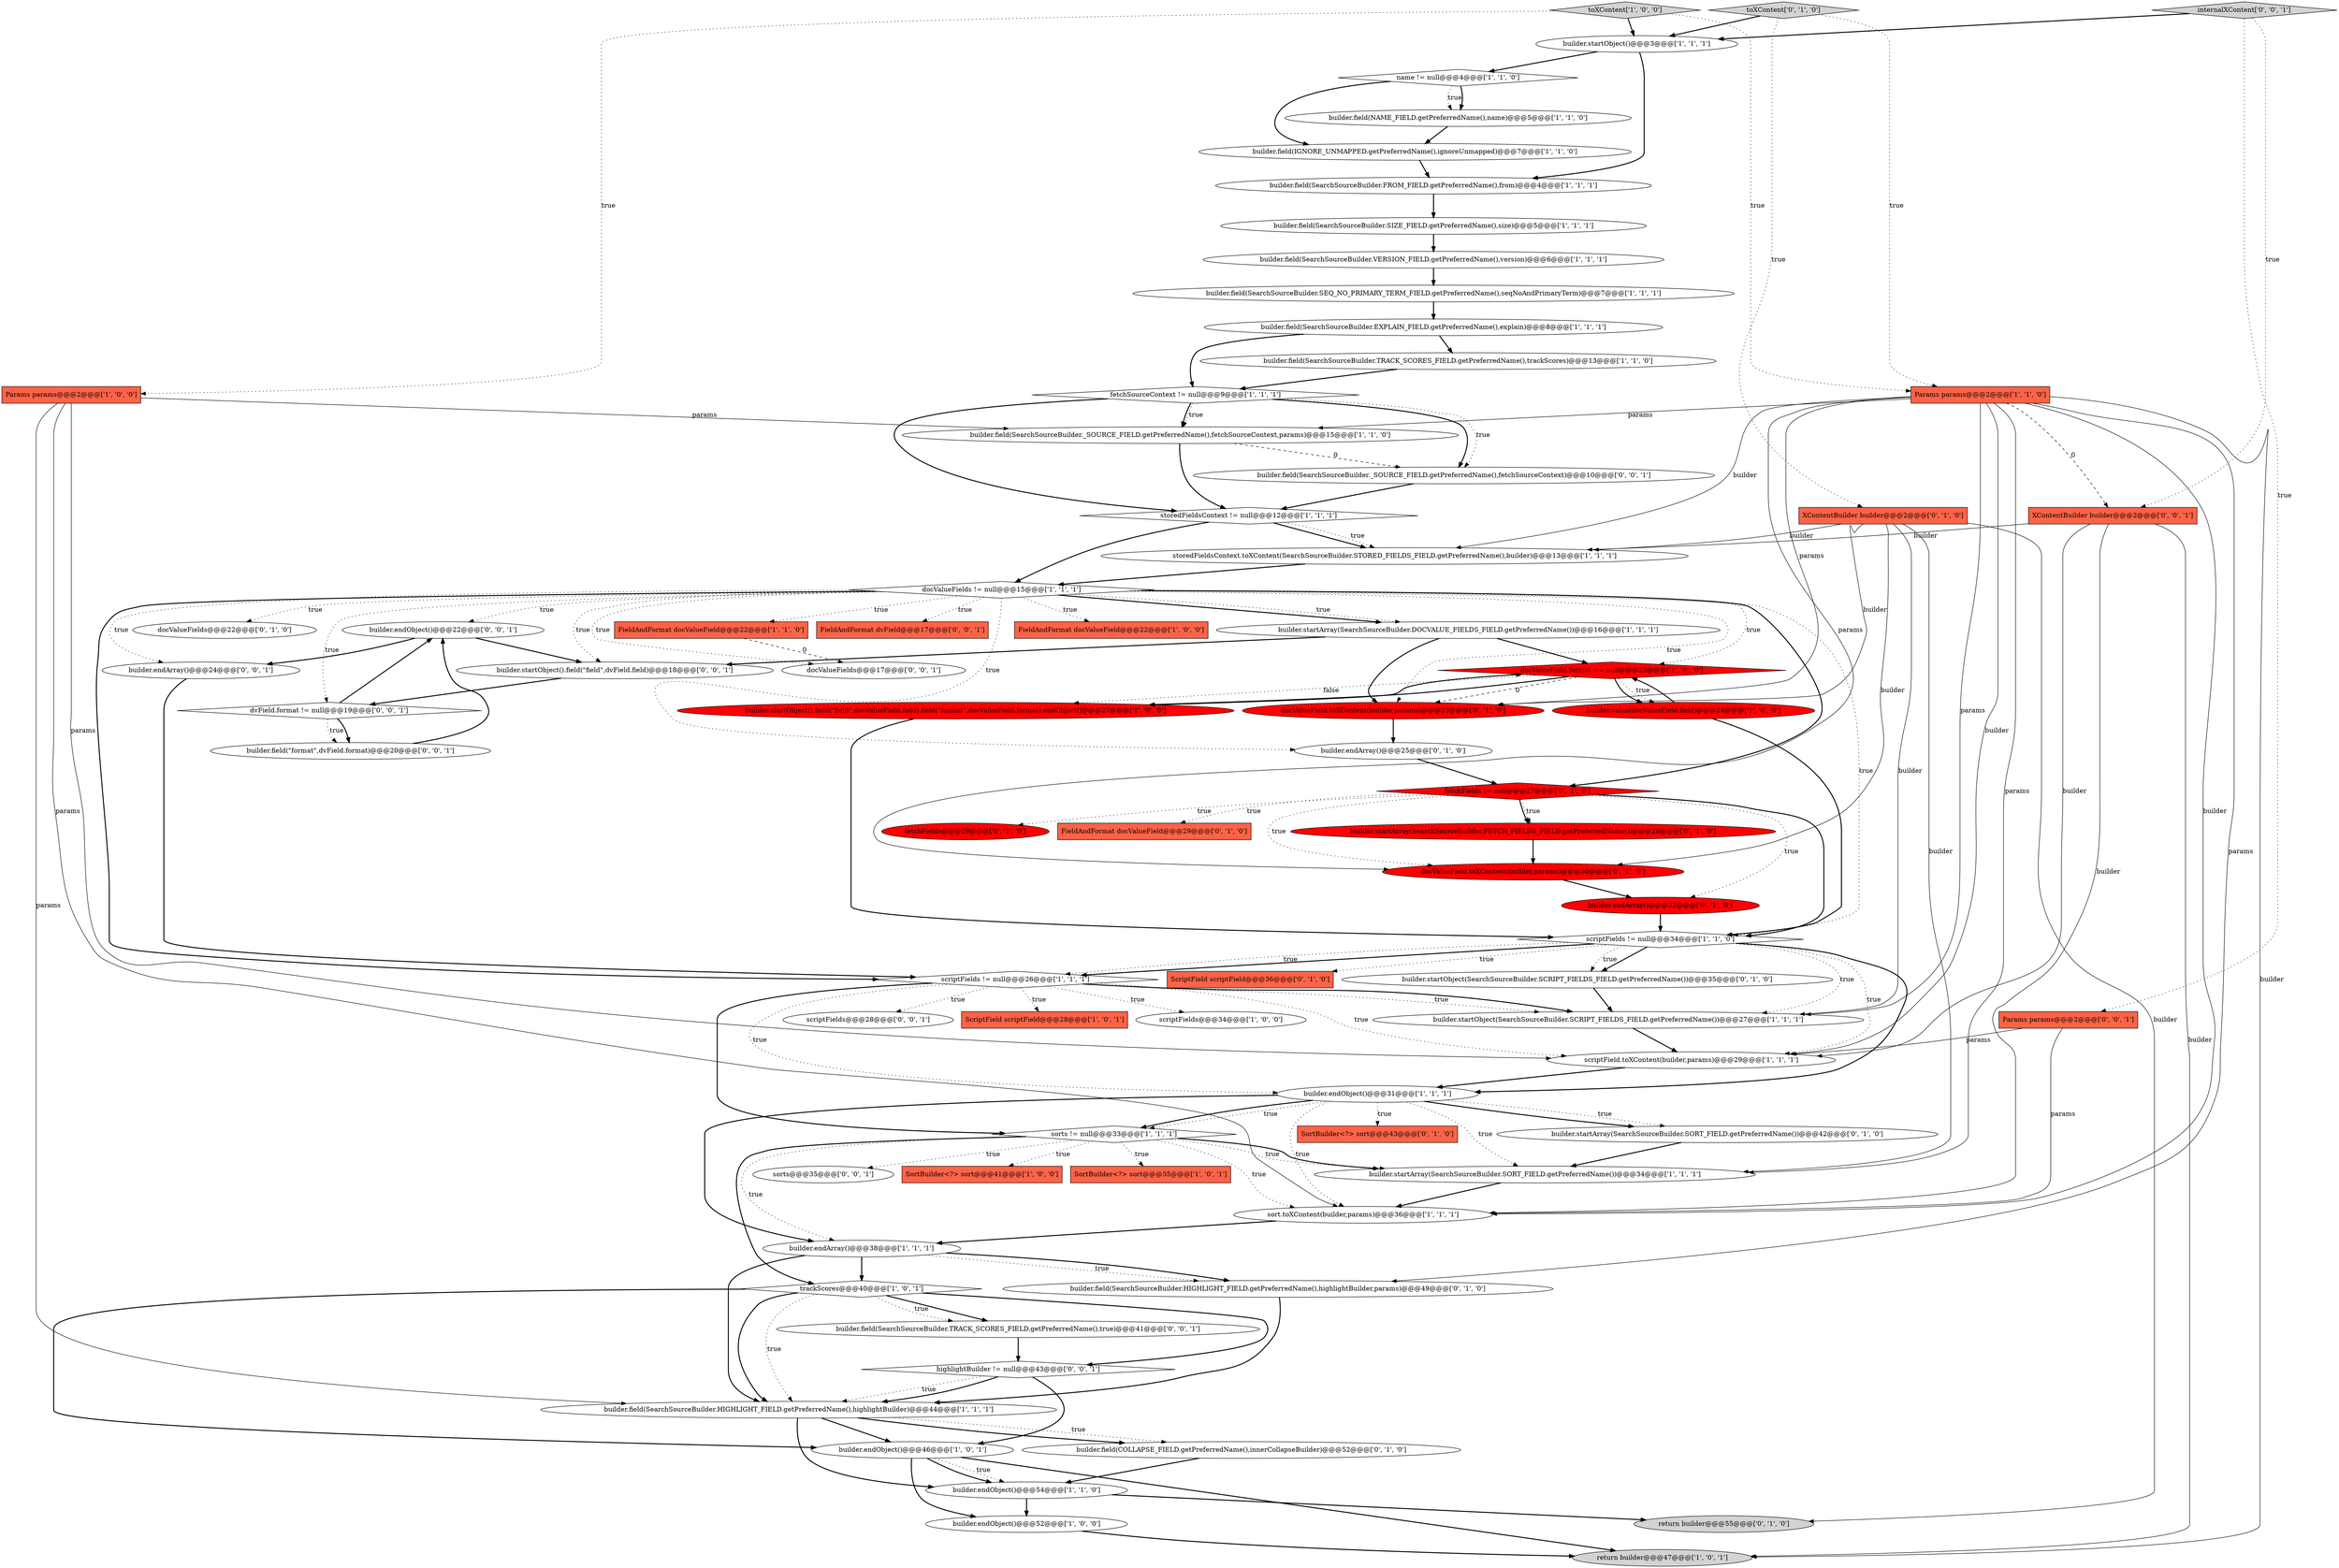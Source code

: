 digraph {
5 [style = filled, label = "builder.field(SearchSourceBuilder.SEQ_NO_PRIMARY_TERM_FIELD.getPreferredName(),seqNoAndPrimaryTerm)@@@7@@@['1', '1', '1']", fillcolor = white, shape = ellipse image = "AAA0AAABBB1BBB"];
17 [style = filled, label = "builder.endArray()@@@38@@@['1', '1', '1']", fillcolor = white, shape = ellipse image = "AAA0AAABBB1BBB"];
2 [style = filled, label = "sort.toXContent(builder,params)@@@36@@@['1', '1', '1']", fillcolor = white, shape = ellipse image = "AAA0AAABBB1BBB"];
36 [style = filled, label = "FieldAndFormat docValueField@@@22@@@['1', '1', '0']", fillcolor = tomato, shape = box image = "AAA0AAABBB1BBB"];
55 [style = filled, label = "XContentBuilder builder@@@2@@@['0', '1', '0']", fillcolor = tomato, shape = box image = "AAA0AAABBB2BBB"];
26 [style = filled, label = "fetchSourceContext != null@@@9@@@['1', '1', '1']", fillcolor = white, shape = diamond image = "AAA0AAABBB1BBB"];
12 [style = filled, label = "Params params@@@2@@@['1', '1', '0']", fillcolor = tomato, shape = box image = "AAA0AAABBB1BBB"];
28 [style = filled, label = "builder.endObject()@@@52@@@['1', '0', '0']", fillcolor = white, shape = ellipse image = "AAA0AAABBB1BBB"];
40 [style = filled, label = "scriptField.toXContent(builder,params)@@@29@@@['1', '1', '1']", fillcolor = white, shape = ellipse image = "AAA0AAABBB1BBB"];
58 [style = filled, label = "builder.endArray()@@@25@@@['0', '1', '0']", fillcolor = white, shape = ellipse image = "AAA0AAABBB2BBB"];
43 [style = filled, label = "builder.endArray()@@@32@@@['0', '1', '0']", fillcolor = red, shape = ellipse image = "AAA1AAABBB2BBB"];
71 [style = filled, label = "Params params@@@2@@@['0', '0', '1']", fillcolor = tomato, shape = box image = "AAA0AAABBB3BBB"];
69 [style = filled, label = "scriptFields@@@28@@@['0', '0', '1']", fillcolor = white, shape = ellipse image = "AAA0AAABBB3BBB"];
37 [style = filled, label = "builder.field(IGNORE_UNMAPPED.getPreferredName(),ignoreUnmapped)@@@7@@@['1', '1', '0']", fillcolor = white, shape = ellipse image = "AAA0AAABBB1BBB"];
45 [style = filled, label = "docValueFields@@@22@@@['0', '1', '0']", fillcolor = white, shape = ellipse image = "AAA0AAABBB2BBB"];
57 [style = filled, label = "toXContent['0', '1', '0']", fillcolor = lightgray, shape = diamond image = "AAA0AAABBB2BBB"];
75 [style = filled, label = "builder.field(\"format\",dvField.format)@@@20@@@['0', '0', '1']", fillcolor = white, shape = ellipse image = "AAA0AAABBB3BBB"];
24 [style = filled, label = "return builder@@@47@@@['1', '0', '1']", fillcolor = lightgray, shape = ellipse image = "AAA0AAABBB1BBB"];
35 [style = filled, label = "builder.field(NAME_FIELD.getPreferredName(),name)@@@5@@@['1', '1', '0']", fillcolor = white, shape = ellipse image = "AAA0AAABBB1BBB"];
48 [style = filled, label = "return builder@@@55@@@['0', '1', '0']", fillcolor = lightgray, shape = ellipse image = "AAA0AAABBB2BBB"];
25 [style = filled, label = "storedFieldsContext.toXContent(SearchSourceBuilder.STORED_FIELDS_FIELD.getPreferredName(),builder)@@@13@@@['1', '1', '1']", fillcolor = white, shape = ellipse image = "AAA0AAABBB1BBB"];
30 [style = filled, label = "builder.field(SearchSourceBuilder._SOURCE_FIELD.getPreferredName(),fetchSourceContext,params)@@@15@@@['1', '1', '0']", fillcolor = white, shape = ellipse image = "AAA0AAABBB1BBB"];
13 [style = filled, label = "docValueFields != null@@@15@@@['1', '1', '1']", fillcolor = white, shape = diamond image = "AAA0AAABBB1BBB"];
21 [style = filled, label = "storedFieldsContext != null@@@12@@@['1', '1', '1']", fillcolor = white, shape = diamond image = "AAA0AAABBB1BBB"];
32 [style = filled, label = "trackScores@@@40@@@['1', '0', '1']", fillcolor = white, shape = diamond image = "AAA0AAABBB1BBB"];
34 [style = filled, label = "SortBuilder<?> sort@@@35@@@['1', '0', '1']", fillcolor = tomato, shape = box image = "AAA0AAABBB1BBB"];
51 [style = filled, label = "SortBuilder<?> sort@@@43@@@['0', '1', '0']", fillcolor = tomato, shape = box image = "AAA0AAABBB2BBB"];
62 [style = filled, label = "builder.endObject()@@@22@@@['0', '0', '1']", fillcolor = white, shape = ellipse image = "AAA0AAABBB3BBB"];
38 [style = filled, label = "builder.field(SearchSourceBuilder.EXPLAIN_FIELD.getPreferredName(),explain)@@@8@@@['1', '1', '1']", fillcolor = white, shape = ellipse image = "AAA0AAABBB1BBB"];
60 [style = filled, label = "fetchFields != null@@@27@@@['0', '1', '0']", fillcolor = red, shape = diamond image = "AAA1AAABBB2BBB"];
59 [style = filled, label = "builder.startObject(SearchSourceBuilder.SCRIPT_FIELDS_FIELD.getPreferredName())@@@35@@@['0', '1', '0']", fillcolor = white, shape = ellipse image = "AAA0AAABBB2BBB"];
73 [style = filled, label = "XContentBuilder builder@@@2@@@['0', '0', '1']", fillcolor = tomato, shape = box image = "AAA0AAABBB3BBB"];
15 [style = filled, label = "ScriptField scriptField@@@28@@@['1', '0', '1']", fillcolor = tomato, shape = box image = "AAA0AAABBB1BBB"];
11 [style = filled, label = "scriptFields != null@@@26@@@['1', '1', '1']", fillcolor = white, shape = diamond image = "AAA0AAABBB1BBB"];
10 [style = filled, label = "builder.field(SearchSourceBuilder.TRACK_SCORES_FIELD.getPreferredName(),trackScores)@@@13@@@['1', '1', '0']", fillcolor = white, shape = ellipse image = "AAA0AAABBB1BBB"];
56 [style = filled, label = "builder.startArray(SearchSourceBuilder.SORT_FIELD.getPreferredName())@@@42@@@['0', '1', '0']", fillcolor = white, shape = ellipse image = "AAA0AAABBB2BBB"];
54 [style = filled, label = "fetchFields@@@29@@@['0', '1', '0']", fillcolor = red, shape = ellipse image = "AAA1AAABBB2BBB"];
41 [style = filled, label = "name != null@@@4@@@['1', '1', '0']", fillcolor = white, shape = diamond image = "AAA0AAABBB1BBB"];
65 [style = filled, label = "dvField.format != null@@@19@@@['0', '0', '1']", fillcolor = white, shape = diamond image = "AAA0AAABBB3BBB"];
72 [style = filled, label = "builder.endArray()@@@24@@@['0', '0', '1']", fillcolor = white, shape = ellipse image = "AAA0AAABBB3BBB"];
9 [style = filled, label = "builder.field(SearchSourceBuilder.FROM_FIELD.getPreferredName(),from)@@@4@@@['1', '1', '1']", fillcolor = white, shape = ellipse image = "AAA0AAABBB1BBB"];
22 [style = filled, label = "builder.startArray(SearchSourceBuilder.DOCVALUE_FIELDS_FIELD.getPreferredName())@@@16@@@['1', '1', '1']", fillcolor = white, shape = ellipse image = "AAA0AAABBB1BBB"];
16 [style = filled, label = "builder.field(SearchSourceBuilder.SIZE_FIELD.getPreferredName(),size)@@@5@@@['1', '1', '1']", fillcolor = white, shape = ellipse image = "AAA0AAABBB1BBB"];
66 [style = filled, label = "internalXContent['0', '0', '1']", fillcolor = lightgray, shape = diamond image = "AAA0AAABBB3BBB"];
49 [style = filled, label = "FieldAndFormat docValueField@@@29@@@['0', '1', '0']", fillcolor = tomato, shape = box image = "AAA0AAABBB2BBB"];
8 [style = filled, label = "Params params@@@2@@@['1', '0', '0']", fillcolor = tomato, shape = box image = "AAA0AAABBB1BBB"];
33 [style = filled, label = "builder.field(SearchSourceBuilder.HIGHLIGHT_FIELD.getPreferredName(),highlightBuilder)@@@44@@@['1', '1', '1']", fillcolor = white, shape = ellipse image = "AAA0AAABBB1BBB"];
63 [style = filled, label = "sorts@@@35@@@['0', '0', '1']", fillcolor = white, shape = ellipse image = "AAA0AAABBB3BBB"];
29 [style = filled, label = "builder.field(SearchSourceBuilder.VERSION_FIELD.getPreferredName(),version)@@@6@@@['1', '1', '1']", fillcolor = white, shape = ellipse image = "AAA0AAABBB1BBB"];
61 [style = filled, label = "builder.field(SearchSourceBuilder._SOURCE_FIELD.getPreferredName(),fetchSourceContext)@@@10@@@['0', '0', '1']", fillcolor = white, shape = ellipse image = "AAA0AAABBB3BBB"];
67 [style = filled, label = "FieldAndFormat dvField@@@17@@@['0', '0', '1']", fillcolor = tomato, shape = box image = "AAA0AAABBB3BBB"];
47 [style = filled, label = "builder.startArray(SearchSourceBuilder.FETCH_FIELDS_FIELD.getPreferredName())@@@28@@@['0', '1', '0']", fillcolor = red, shape = ellipse image = "AAA1AAABBB2BBB"];
4 [style = filled, label = "builder.startObject()@@@3@@@['1', '1', '1']", fillcolor = white, shape = ellipse image = "AAA0AAABBB1BBB"];
3 [style = filled, label = "toXContent['1', '0', '0']", fillcolor = lightgray, shape = diamond image = "AAA0AAABBB1BBB"];
7 [style = filled, label = "builder.startObject(SearchSourceBuilder.SCRIPT_FIELDS_FIELD.getPreferredName())@@@27@@@['1', '1', '1']", fillcolor = white, shape = ellipse image = "AAA0AAABBB1BBB"];
14 [style = filled, label = "sorts != null@@@33@@@['1', '1', '1']", fillcolor = white, shape = diamond image = "AAA0AAABBB1BBB"];
42 [style = filled, label = "builder.startObject().field(\"field\",docValueField.field).field(\"format\",docValueField.format).endObject()@@@27@@@['1', '0', '0']", fillcolor = red, shape = ellipse image = "AAA1AAABBB1BBB"];
50 [style = filled, label = "docValueField.toXContent(builder,params)@@@23@@@['0', '1', '0']", fillcolor = red, shape = ellipse image = "AAA1AAABBB2BBB"];
20 [style = filled, label = "builder.endObject()@@@31@@@['1', '1', '1']", fillcolor = white, shape = ellipse image = "AAA0AAABBB1BBB"];
23 [style = filled, label = "SortBuilder<?> sort@@@41@@@['1', '0', '0']", fillcolor = tomato, shape = box image = "AAA0AAABBB1BBB"];
31 [style = filled, label = "docValueField.format == null@@@23@@@['1', '0', '0']", fillcolor = red, shape = diamond image = "AAA1AAABBB1BBB"];
0 [style = filled, label = "builder.value(docValueField.field)@@@24@@@['1', '0', '0']", fillcolor = red, shape = ellipse image = "AAA1AAABBB1BBB"];
1 [style = filled, label = "scriptFields@@@34@@@['1', '0', '0']", fillcolor = white, shape = ellipse image = "AAA0AAABBB1BBB"];
6 [style = filled, label = "FieldAndFormat docValueField@@@22@@@['1', '0', '0']", fillcolor = tomato, shape = box image = "AAA0AAABBB1BBB"];
74 [style = filled, label = "docValueFields@@@17@@@['0', '0', '1']", fillcolor = white, shape = ellipse image = "AAA0AAABBB3BBB"];
44 [style = filled, label = "ScriptField scriptField@@@36@@@['0', '1', '0']", fillcolor = tomato, shape = box image = "AAA0AAABBB2BBB"];
52 [style = filled, label = "builder.field(SearchSourceBuilder.HIGHLIGHT_FIELD.getPreferredName(),highlightBuilder,params)@@@49@@@['0', '1', '0']", fillcolor = white, shape = ellipse image = "AAA0AAABBB2BBB"];
68 [style = filled, label = "highlightBuilder != null@@@43@@@['0', '0', '1']", fillcolor = white, shape = diamond image = "AAA0AAABBB3BBB"];
64 [style = filled, label = "builder.startObject().field(\"field\",dvField.field)@@@18@@@['0', '0', '1']", fillcolor = white, shape = ellipse image = "AAA0AAABBB3BBB"];
39 [style = filled, label = "builder.startArray(SearchSourceBuilder.SORT_FIELD.getPreferredName())@@@34@@@['1', '1', '1']", fillcolor = white, shape = ellipse image = "AAA0AAABBB1BBB"];
19 [style = filled, label = "builder.endObject()@@@54@@@['1', '1', '0']", fillcolor = white, shape = ellipse image = "AAA0AAABBB1BBB"];
46 [style = filled, label = "docValueField.toXContent(builder,params)@@@30@@@['0', '1', '0']", fillcolor = red, shape = ellipse image = "AAA1AAABBB2BBB"];
27 [style = filled, label = "builder.endObject()@@@46@@@['1', '0', '1']", fillcolor = white, shape = ellipse image = "AAA0AAABBB1BBB"];
70 [style = filled, label = "builder.field(SearchSourceBuilder.TRACK_SCORES_FIELD.getPreferredName(),true)@@@41@@@['0', '0', '1']", fillcolor = white, shape = ellipse image = "AAA0AAABBB3BBB"];
18 [style = filled, label = "scriptFields != null@@@34@@@['1', '1', '0']", fillcolor = white, shape = diamond image = "AAA0AAABBB1BBB"];
53 [style = filled, label = "builder.field(COLLAPSE_FIELD.getPreferredName(),innerCollapseBuilder)@@@52@@@['0', '1', '0']", fillcolor = white, shape = ellipse image = "AAA0AAABBB2BBB"];
29->5 [style = bold, label=""];
71->40 [style = solid, label="params"];
12->52 [style = solid, label="params"];
12->40 [style = solid, label="builder"];
11->14 [style = bold, label=""];
17->52 [style = dotted, label="true"];
12->46 [style = solid, label="params"];
11->1 [style = dotted, label="true"];
27->28 [style = bold, label=""];
65->62 [style = bold, label=""];
11->40 [style = dotted, label="true"];
58->60 [style = bold, label=""];
12->7 [style = solid, label="params"];
40->20 [style = bold, label=""];
65->75 [style = dotted, label="true"];
43->18 [style = bold, label=""];
5->38 [style = bold, label=""];
3->4 [style = bold, label=""];
27->19 [style = dotted, label="true"];
9->16 [style = bold, label=""];
37->9 [style = bold, label=""];
13->67 [style = dotted, label="true"];
20->56 [style = dotted, label="true"];
8->33 [style = solid, label="params"];
53->19 [style = bold, label=""];
60->47 [style = bold, label=""];
26->30 [style = dotted, label="true"];
35->37 [style = bold, label=""];
12->50 [style = solid, label="params"];
72->11 [style = bold, label=""];
14->39 [style = dotted, label="true"];
60->43 [style = dotted, label="true"];
36->74 [style = dashed, label="0"];
70->68 [style = bold, label=""];
26->61 [style = bold, label=""];
13->50 [style = dotted, label="true"];
38->26 [style = bold, label=""];
27->19 [style = bold, label=""];
13->22 [style = bold, label=""];
19->28 [style = bold, label=""];
13->58 [style = dotted, label="true"];
32->70 [style = bold, label=""];
11->15 [style = dotted, label="true"];
22->64 [style = bold, label=""];
21->13 [style = bold, label=""];
12->73 [style = dashed, label="0"];
13->6 [style = dotted, label="true"];
11->7 [style = dotted, label="true"];
14->2 [style = dotted, label="true"];
32->68 [style = bold, label=""];
13->36 [style = dotted, label="true"];
16->29 [style = bold, label=""];
18->11 [style = bold, label=""];
41->37 [style = bold, label=""];
22->50 [style = bold, label=""];
65->75 [style = bold, label=""];
10->26 [style = bold, label=""];
42->31 [style = bold, label=""];
8->40 [style = solid, label="params"];
20->14 [style = bold, label=""];
75->62 [style = bold, label=""];
8->2 [style = solid, label="params"];
21->25 [style = bold, label=""];
13->62 [style = dotted, label="true"];
13->11 [style = bold, label=""];
33->27 [style = bold, label=""];
13->60 [style = bold, label=""];
11->69 [style = dotted, label="true"];
18->20 [style = bold, label=""];
18->11 [style = dotted, label="true"];
12->39 [style = solid, label="params"];
13->22 [style = dotted, label="true"];
13->74 [style = dotted, label="true"];
73->25 [style = solid, label="builder"];
60->47 [style = dotted, label="true"];
73->2 [style = solid, label="builder"];
28->24 [style = bold, label=""];
14->34 [style = dotted, label="true"];
55->39 [style = solid, label="builder"];
14->39 [style = bold, label=""];
55->50 [style = solid, label="builder"];
0->31 [style = bold, label=""];
46->43 [style = bold, label=""];
2->17 [style = bold, label=""];
12->2 [style = solid, label="builder"];
4->9 [style = bold, label=""];
13->45 [style = dotted, label="true"];
17->52 [style = bold, label=""];
13->18 [style = dotted, label="true"];
18->7 [style = dotted, label="true"];
59->7 [style = bold, label=""];
60->46 [style = dotted, label="true"];
18->44 [style = dotted, label="true"];
66->73 [style = dotted, label="true"];
50->58 [style = bold, label=""];
20->51 [style = dotted, label="true"];
41->35 [style = dotted, label="true"];
12->24 [style = solid, label="builder"];
52->33 [style = bold, label=""];
31->0 [style = bold, label=""];
20->14 [style = dotted, label="true"];
61->21 [style = bold, label=""];
32->27 [style = bold, label=""];
14->23 [style = dotted, label="true"];
18->59 [style = bold, label=""];
60->54 [style = dotted, label="true"];
20->39 [style = dotted, label="true"];
31->0 [style = dotted, label="true"];
30->61 [style = dashed, label="0"];
4->41 [style = bold, label=""];
32->33 [style = bold, label=""];
32->33 [style = dotted, label="true"];
26->21 [style = bold, label=""];
55->7 [style = solid, label="builder"];
21->25 [style = dotted, label="true"];
14->17 [style = dotted, label="true"];
33->53 [style = dotted, label="true"];
31->42 [style = bold, label=""];
11->20 [style = dotted, label="true"];
30->21 [style = bold, label=""];
60->18 [style = bold, label=""];
39->2 [style = bold, label=""];
64->65 [style = bold, label=""];
57->12 [style = dotted, label="true"];
56->39 [style = bold, label=""];
73->40 [style = solid, label="builder"];
0->18 [style = bold, label=""];
27->24 [style = bold, label=""];
31->42 [style = dotted, label="false"];
33->19 [style = bold, label=""];
68->27 [style = bold, label=""];
14->32 [style = bold, label=""];
7->40 [style = bold, label=""];
57->4 [style = bold, label=""];
14->63 [style = dotted, label="true"];
41->35 [style = bold, label=""];
42->18 [style = bold, label=""];
20->17 [style = bold, label=""];
26->61 [style = dotted, label="true"];
13->64 [style = dotted, label="true"];
19->48 [style = bold, label=""];
20->56 [style = bold, label=""];
8->30 [style = solid, label="params"];
55->48 [style = solid, label="builder"];
38->10 [style = bold, label=""];
25->13 [style = bold, label=""];
71->2 [style = solid, label="params"];
31->50 [style = dashed, label="0"];
68->33 [style = dotted, label="true"];
68->33 [style = bold, label=""];
22->31 [style = bold, label=""];
47->46 [style = bold, label=""];
17->33 [style = bold, label=""];
18->40 [style = dotted, label="true"];
62->64 [style = bold, label=""];
17->32 [style = bold, label=""];
66->4 [style = bold, label=""];
12->25 [style = solid, label="builder"];
33->53 [style = bold, label=""];
73->24 [style = solid, label="builder"];
55->46 [style = solid, label="builder"];
26->30 [style = bold, label=""];
57->55 [style = dotted, label="true"];
60->49 [style = dotted, label="true"];
66->71 [style = dotted, label="true"];
55->25 [style = solid, label="builder"];
13->31 [style = dotted, label="true"];
12->30 [style = solid, label="params"];
13->72 [style = dotted, label="true"];
32->70 [style = dotted, label="true"];
3->12 [style = dotted, label="true"];
13->65 [style = dotted, label="true"];
62->72 [style = bold, label=""];
20->2 [style = dotted, label="true"];
18->59 [style = dotted, label="true"];
3->8 [style = dotted, label="true"];
11->7 [style = bold, label=""];
}
